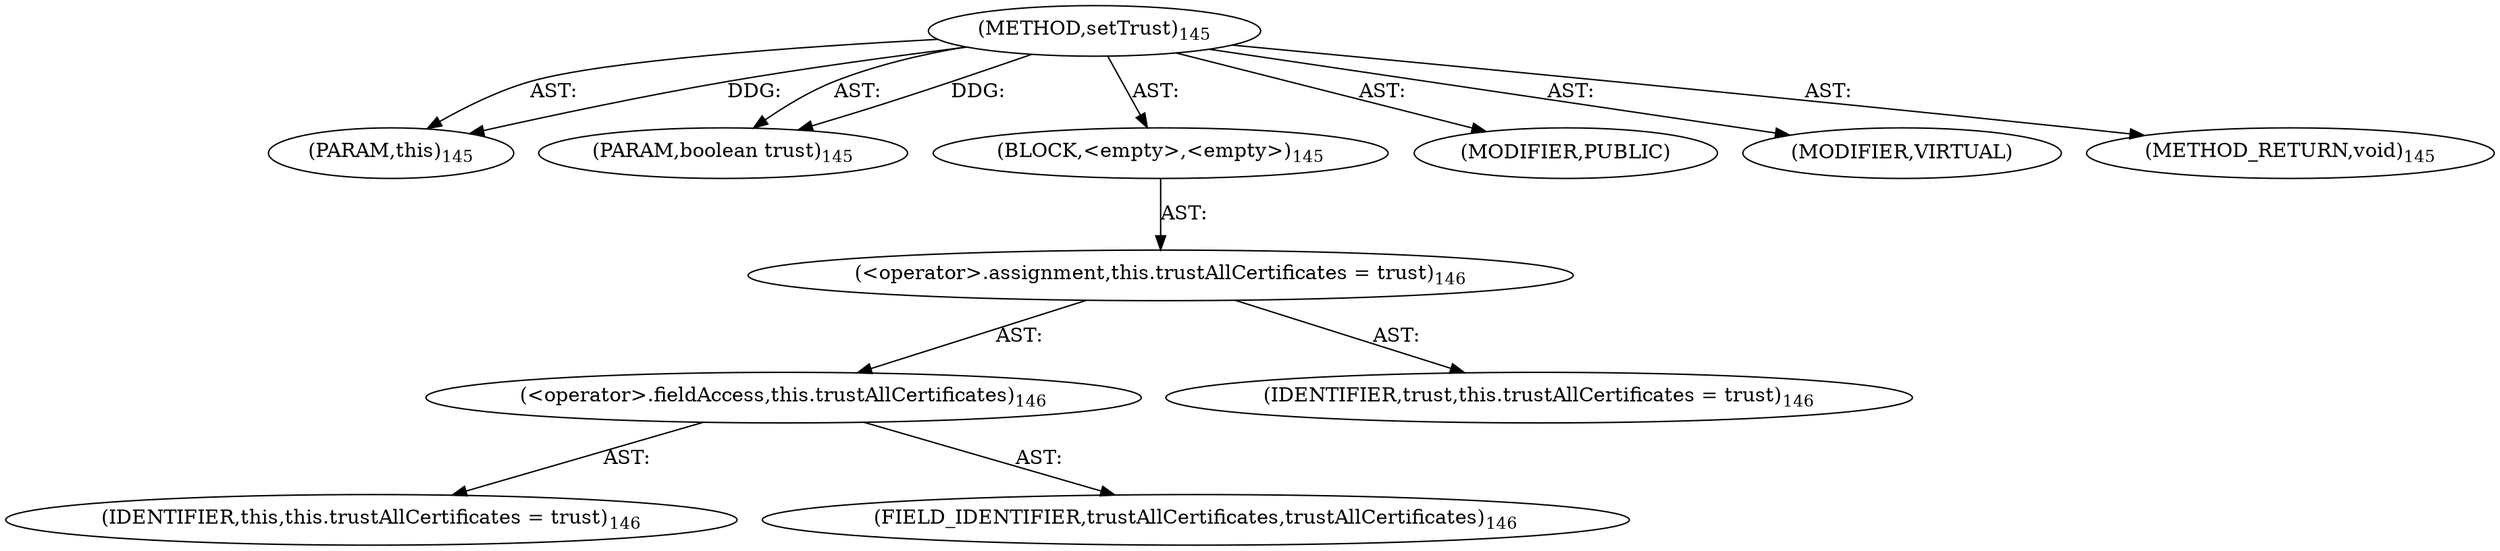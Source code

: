 digraph "setTrust" {  
"111669149706" [label = <(METHOD,setTrust)<SUB>145</SUB>> ]
"115964116995" [label = <(PARAM,this)<SUB>145</SUB>> ]
"115964117012" [label = <(PARAM,boolean trust)<SUB>145</SUB>> ]
"25769803786" [label = <(BLOCK,&lt;empty&gt;,&lt;empty&gt;)<SUB>145</SUB>> ]
"30064771100" [label = <(&lt;operator&gt;.assignment,this.trustAllCertificates = trust)<SUB>146</SUB>> ]
"30064771101" [label = <(&lt;operator&gt;.fieldAccess,this.trustAllCertificates)<SUB>146</SUB>> ]
"68719476739" [label = <(IDENTIFIER,this,this.trustAllCertificates = trust)<SUB>146</SUB>> ]
"55834574862" [label = <(FIELD_IDENTIFIER,trustAllCertificates,trustAllCertificates)<SUB>146</SUB>> ]
"68719476761" [label = <(IDENTIFIER,trust,this.trustAllCertificates = trust)<SUB>146</SUB>> ]
"133143986202" [label = <(MODIFIER,PUBLIC)> ]
"133143986203" [label = <(MODIFIER,VIRTUAL)> ]
"128849018890" [label = <(METHOD_RETURN,void)<SUB>145</SUB>> ]
  "111669149706" -> "115964116995"  [ label = "AST: "] 
  "111669149706" -> "115964117012"  [ label = "AST: "] 
  "111669149706" -> "25769803786"  [ label = "AST: "] 
  "111669149706" -> "133143986202"  [ label = "AST: "] 
  "111669149706" -> "133143986203"  [ label = "AST: "] 
  "111669149706" -> "128849018890"  [ label = "AST: "] 
  "25769803786" -> "30064771100"  [ label = "AST: "] 
  "30064771100" -> "30064771101"  [ label = "AST: "] 
  "30064771100" -> "68719476761"  [ label = "AST: "] 
  "30064771101" -> "68719476739"  [ label = "AST: "] 
  "30064771101" -> "55834574862"  [ label = "AST: "] 
  "111669149706" -> "115964116995"  [ label = "DDG: "] 
  "111669149706" -> "115964117012"  [ label = "DDG: "] 
}
